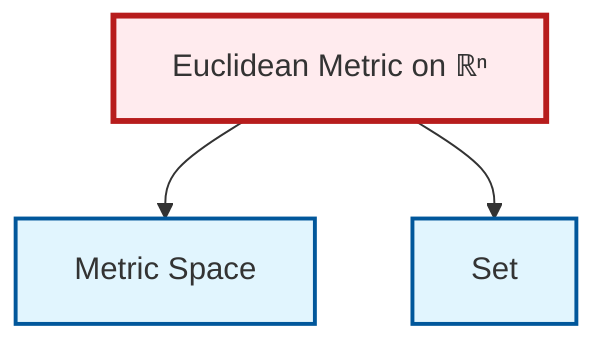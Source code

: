 graph TD
    classDef definition fill:#e1f5fe,stroke:#01579b,stroke-width:2px
    classDef theorem fill:#f3e5f5,stroke:#4a148c,stroke-width:2px
    classDef axiom fill:#fff3e0,stroke:#e65100,stroke-width:2px
    classDef example fill:#e8f5e9,stroke:#1b5e20,stroke-width:2px
    classDef current fill:#ffebee,stroke:#b71c1c,stroke-width:3px
    def-metric-space["Metric Space"]:::definition
    ex-euclidean-metric["Euclidean Metric on ℝⁿ"]:::example
    def-set["Set"]:::definition
    ex-euclidean-metric --> def-metric-space
    ex-euclidean-metric --> def-set
    class ex-euclidean-metric current
